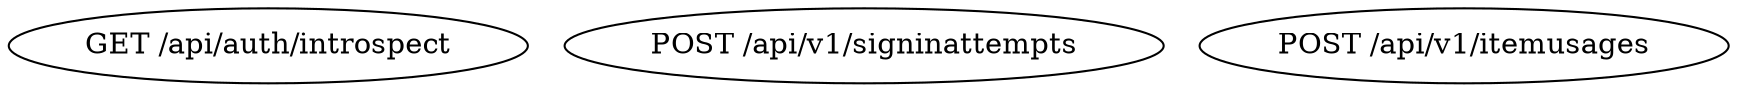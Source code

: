 digraph G {
  1 [ label="GET /api/auth/introspect" ];
  2 [ label="POST /api/v1/signinattempts" ];
  3 [ label="POST /api/v1/itemusages" ];
}
